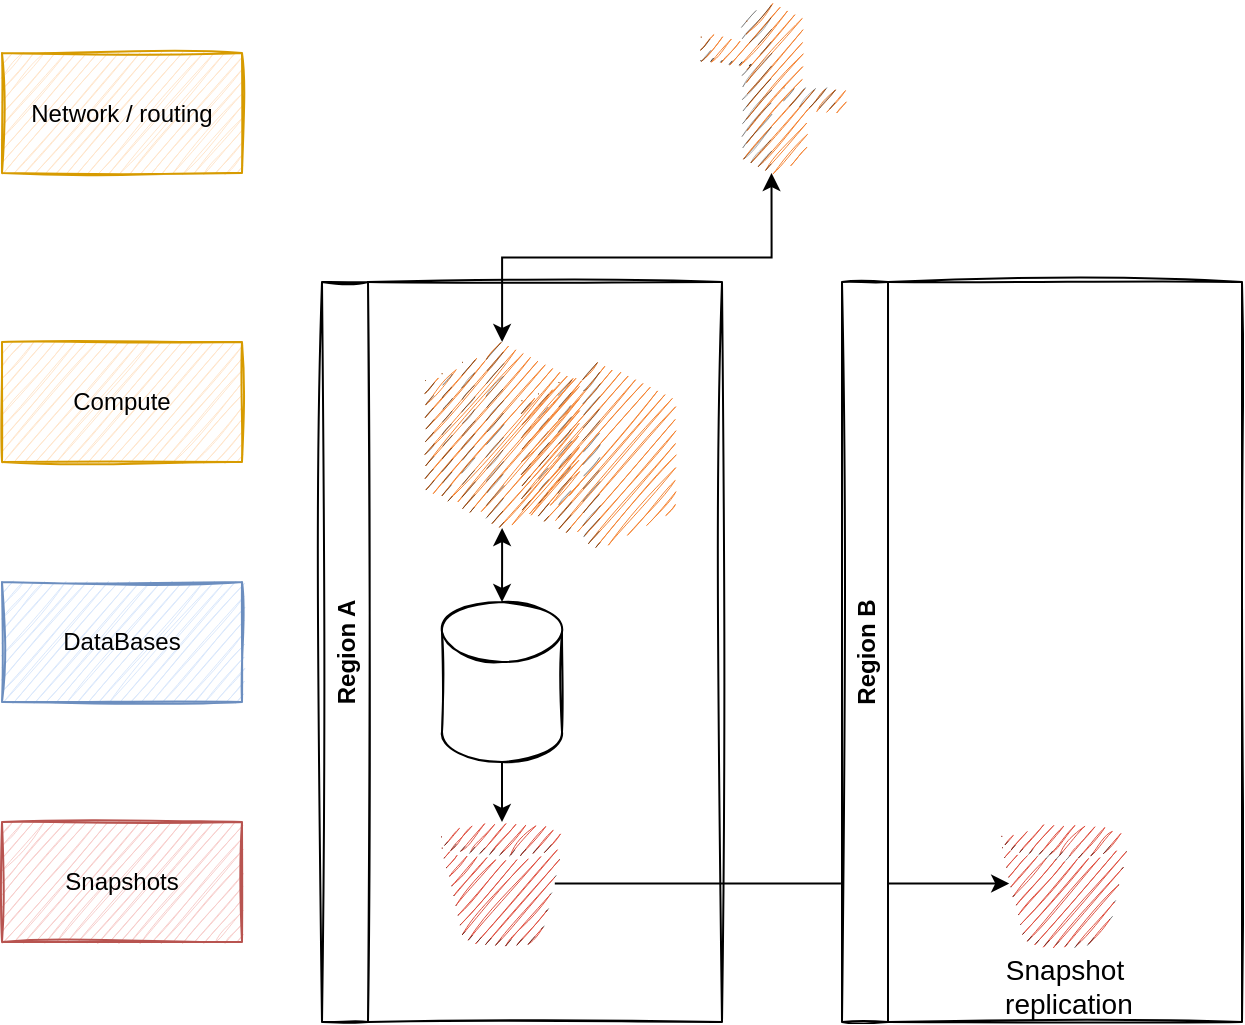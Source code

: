 <mxfile version="14.6.13" type="github">
  <diagram id="6f8bvQ2bZQIakRe9ymIn" name="Page-1">
    <mxGraphModel dx="1117" dy="1723" grid="1" gridSize="10" guides="1" tooltips="1" connect="1" arrows="1" fold="1" page="1" pageScale="1" pageWidth="850" pageHeight="1100" math="0" shadow="0">
      <root>
        <mxCell id="0" />
        <mxCell id="1" parent="0" />
        <mxCell id="_pkYCO4F-TXkArhnfCwB-7" style="edgeStyle=orthogonalEdgeStyle;rounded=0;orthogonalLoop=1;jettySize=auto;html=1;exitX=0.94;exitY=0.5;exitDx=0;exitDy=0;exitPerimeter=0;entryX=0.06;entryY=0.5;entryDx=0;entryDy=0;entryPerimeter=0;" edge="1" parent="1" source="_pkYCO4F-TXkArhnfCwB-1" target="_pkYCO4F-TXkArhnfCwB-2">
          <mxGeometry relative="1" as="geometry" />
        </mxCell>
        <mxCell id="_pkYCO4F-TXkArhnfCwB-9" value="&lt;font style=&quot;font-size: 14px&quot;&gt;Snapshot&lt;br&gt;&amp;nbsp;replication&lt;/font&gt;" style="edgeLabel;html=1;align=center;verticalAlign=middle;resizable=0;points=[];" vertex="1" connectable="0" parent="_pkYCO4F-TXkArhnfCwB-7">
          <mxGeometry x="0.099" y="-4" relative="1" as="geometry">
            <mxPoint x="129" y="47" as="offset" />
          </mxGeometry>
        </mxCell>
        <mxCell id="_pkYCO4F-TXkArhnfCwB-8" value="Snapshots" style="rounded=0;whiteSpace=wrap;html=1;sketch=1;fillColor=#f8cecc;strokeColor=#b85450;" vertex="1" parent="1">
          <mxGeometry x="80" y="260" width="120" height="60" as="geometry" />
        </mxCell>
        <mxCell id="_pkYCO4F-TXkArhnfCwB-13" value="DataBases" style="rounded=0;whiteSpace=wrap;html=1;sketch=1;fillColor=#dae8fc;strokeColor=#6c8ebf;" vertex="1" parent="1">
          <mxGeometry x="80" y="140" width="120" height="60" as="geometry" />
        </mxCell>
        <mxCell id="_pkYCO4F-TXkArhnfCwB-14" value="Compute" style="rounded=0;whiteSpace=wrap;html=1;sketch=1;fillColor=#ffe6cc;strokeColor=#d79b00;" vertex="1" parent="1">
          <mxGeometry x="80" y="20" width="120" height="60" as="geometry" />
        </mxCell>
        <mxCell id="_pkYCO4F-TXkArhnfCwB-17" style="edgeStyle=orthogonalEdgeStyle;rounded=0;orthogonalLoop=1;jettySize=auto;html=1;startArrow=classic;startFill=1;" edge="1" parent="1" source="_pkYCO4F-TXkArhnfCwB-24" target="_pkYCO4F-TXkArhnfCwB-3">
          <mxGeometry relative="1" as="geometry">
            <mxPoint x="290" y="110" as="sourcePoint" />
          </mxGeometry>
        </mxCell>
        <mxCell id="_pkYCO4F-TXkArhnfCwB-15" value="" style="outlineConnect=0;dashed=0;verticalLabelPosition=bottom;verticalAlign=top;align=center;html=1;shape=mxgraph.aws3.ec2;fillColor=#F58534;gradientColor=none;sketch=1;" vertex="1" parent="1">
          <mxGeometry x="340" y="30" width="76.5" height="93" as="geometry" />
        </mxCell>
        <mxCell id="_pkYCO4F-TXkArhnfCwB-19" value="Region A" style="swimlane;horizontal=0;sketch=1;" vertex="1" parent="1">
          <mxGeometry x="240" y="-10" width="200" height="370" as="geometry" />
        </mxCell>
        <mxCell id="_pkYCO4F-TXkArhnfCwB-3" value="" style="shape=cylinder3;whiteSpace=wrap;html=1;boundedLbl=1;backgroundOutline=1;size=15;sketch=1;" vertex="1" parent="_pkYCO4F-TXkArhnfCwB-19">
          <mxGeometry x="60" y="160" width="60" height="80" as="geometry" />
        </mxCell>
        <mxCell id="_pkYCO4F-TXkArhnfCwB-1" value="" style="outlineConnect=0;dashed=0;verticalLabelPosition=bottom;verticalAlign=top;align=center;html=1;shape=mxgraph.aws3.bucket;fillColor=#E05243;gradientColor=none;sketch=1;" vertex="1" parent="_pkYCO4F-TXkArhnfCwB-19">
          <mxGeometry x="60" y="270" width="60" height="61.5" as="geometry" />
        </mxCell>
        <mxCell id="_pkYCO4F-TXkArhnfCwB-6" style="edgeStyle=orthogonalEdgeStyle;rounded=0;orthogonalLoop=1;jettySize=auto;html=1;exitX=0.5;exitY=1;exitDx=0;exitDy=0;exitPerimeter=0;entryX=0.5;entryY=0;entryDx=0;entryDy=0;entryPerimeter=0;" edge="1" parent="_pkYCO4F-TXkArhnfCwB-19" source="_pkYCO4F-TXkArhnfCwB-3" target="_pkYCO4F-TXkArhnfCwB-1">
          <mxGeometry relative="1" as="geometry" />
        </mxCell>
        <mxCell id="_pkYCO4F-TXkArhnfCwB-20" value="Region B" style="swimlane;horizontal=0;sketch=1;glass=0;" vertex="1" parent="1">
          <mxGeometry x="500" y="-10" width="200" height="370" as="geometry" />
        </mxCell>
        <mxCell id="_pkYCO4F-TXkArhnfCwB-2" value="" style="outlineConnect=0;dashed=0;verticalLabelPosition=bottom;verticalAlign=top;align=center;html=1;shape=mxgraph.aws3.bucket;fillColor=#E05243;gradientColor=none;sketch=1;" vertex="1" parent="_pkYCO4F-TXkArhnfCwB-20">
          <mxGeometry x="80" y="270" width="60" height="61.5" as="geometry" />
        </mxCell>
        <mxCell id="_pkYCO4F-TXkArhnfCwB-23" style="edgeStyle=orthogonalEdgeStyle;rounded=0;orthogonalLoop=1;jettySize=auto;html=1;exitX=0.5;exitY=1;exitDx=0;exitDy=0;exitPerimeter=0;startArrow=classic;startFill=1;" edge="1" parent="1" source="_pkYCO4F-TXkArhnfCwB-22" target="_pkYCO4F-TXkArhnfCwB-24">
          <mxGeometry relative="1" as="geometry" />
        </mxCell>
        <mxCell id="_pkYCO4F-TXkArhnfCwB-22" value="" style="outlineConnect=0;dashed=0;verticalLabelPosition=bottom;verticalAlign=top;align=center;html=1;shape=mxgraph.aws3.route_53;fillColor=#F58536;gradientColor=none;sketch=1;" vertex="1" parent="1">
          <mxGeometry x="429.5" y="-150" width="70.5" height="85.5" as="geometry" />
        </mxCell>
        <mxCell id="_pkYCO4F-TXkArhnfCwB-24" value="" style="outlineConnect=0;dashed=0;verticalLabelPosition=bottom;verticalAlign=top;align=center;html=1;shape=mxgraph.aws3.ec2;fillColor=#F58534;gradientColor=none;sketch=1;" vertex="1" parent="1">
          <mxGeometry x="291.75" y="20" width="76.5" height="93" as="geometry" />
        </mxCell>
        <mxCell id="_pkYCO4F-TXkArhnfCwB-25" value="Network / routing" style="rounded=0;whiteSpace=wrap;html=1;sketch=1;fillColor=#ffe6cc;strokeColor=#d79b00;" vertex="1" parent="1">
          <mxGeometry x="80" y="-124.5" width="120" height="60" as="geometry" />
        </mxCell>
      </root>
    </mxGraphModel>
  </diagram>
</mxfile>
